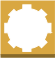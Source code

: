 <?xml version="1.0" encoding="UTF-8"?>
<dia:diagram xmlns:dia="http://www.lysator.liu.se/~alla/dia/">
  <dia:layer name="Fondo" visible="true" active="true">
    <dia:group>
      <dia:group>
        <dia:group>
          <dia:object type="Standard - Box" version="0" id="O0">
            <dia:attribute name="obj_pos">
              <dia:point val="1.156,1.095"/>
            </dia:attribute>
            <dia:attribute name="obj_bb">
              <dia:rectangle val="1.156,1.095;3.844,3.779"/>
            </dia:attribute>
            <dia:attribute name="elem_corner">
              <dia:point val="1.156,1.095"/>
            </dia:attribute>
            <dia:attribute name="elem_width">
              <dia:real val="2.688"/>
            </dia:attribute>
            <dia:attribute name="elem_height">
              <dia:real val="2.684"/>
            </dia:attribute>
            <dia:attribute name="border_width">
              <dia:real val="0"/>
            </dia:attribute>
            <dia:attribute name="border_color">
              <dia:color val="#d9a741"/>
            </dia:attribute>
            <dia:attribute name="inner_color">
              <dia:color val="#d9a741"/>
            </dia:attribute>
            <dia:attribute name="show_background">
              <dia:boolean val="true"/>
            </dia:attribute>
          </dia:object>
        </dia:group>
        <dia:group>
          <dia:object type="Standard - Box" version="0" id="O1">
            <dia:attribute name="obj_pos">
              <dia:point val="1.156,3.779"/>
            </dia:attribute>
            <dia:attribute name="obj_bb">
              <dia:rectangle val="1.156,3.779;3.844,3.905"/>
            </dia:attribute>
            <dia:attribute name="elem_corner">
              <dia:point val="1.156,3.779"/>
            </dia:attribute>
            <dia:attribute name="elem_width">
              <dia:real val="2.688"/>
            </dia:attribute>
            <dia:attribute name="elem_height">
              <dia:real val="0.126"/>
            </dia:attribute>
            <dia:attribute name="border_width">
              <dia:real val="0"/>
            </dia:attribute>
            <dia:attribute name="border_color">
              <dia:color val="#876929"/>
            </dia:attribute>
            <dia:attribute name="inner_color">
              <dia:color val="#876929"/>
            </dia:attribute>
            <dia:attribute name="show_background">
              <dia:boolean val="true"/>
            </dia:attribute>
          </dia:object>
        </dia:group>
        <dia:object type="Standard - Beziergon" version="0" id="O2">
          <dia:attribute name="obj_pos">
            <dia:point val="3.654,2.683"/>
          </dia:attribute>
          <dia:attribute name="obj_bb">
            <dia:rectangle val="1.344,1.286;3.656,3.618"/>
          </dia:attribute>
          <dia:attribute name="bez_points">
            <dia:point val="3.654,2.683"/>
            <dia:point val="3.654,2.211"/>
            <dia:point val="3.654,2.683"/>
            <dia:point val="3.654,2.211"/>
            <dia:point val="3.473,2.211"/>
            <dia:point val="3.654,2.211"/>
            <dia:point val="3.473,2.211"/>
            <dia:point val="3.448,2.117"/>
            <dia:point val="3.395,1.988"/>
            <dia:point val="3.32,1.877"/>
            <dia:point val="3.446,1.772"/>
            <dia:point val="3.32,1.877"/>
            <dia:point val="3.446,1.772"/>
            <dia:point val="3.171,1.508"/>
            <dia:point val="3.446,1.772"/>
            <dia:point val="3.171,1.508"/>
            <dia:point val="3.039,1.639"/>
            <dia:point val="3.171,1.508"/>
            <dia:point val="3.039,1.639"/>
            <dia:point val="2.926,1.564"/>
            <dia:point val="2.816,1.516"/>
            <dia:point val="2.654,1.491"/>
            <dia:point val="2.654,1.286"/>
            <dia:point val="2.654,1.491"/>
            <dia:point val="2.654,1.286"/>
            <dia:point val="2.246,1.286"/>
            <dia:point val="2.654,1.286"/>
            <dia:point val="2.246,1.286"/>
            <dia:point val="2.246,1.496"/>
            <dia:point val="2.246,1.286"/>
            <dia:point val="2.246,1.496"/>
            <dia:point val="2.151,1.522"/>
            <dia:point val="2.019,1.571"/>
            <dia:point val="1.916,1.639"/>
            <dia:point val="1.802,1.518"/>
            <dia:point val="1.916,1.639"/>
            <dia:point val="1.802,1.518"/>
            <dia:point val="1.53,1.792"/>
            <dia:point val="1.802,1.518"/>
            <dia:point val="1.53,1.792"/>
            <dia:point val="1.651,1.869"/>
            <dia:point val="1.53,1.792"/>
            <dia:point val="1.651,1.869"/>
            <dia:point val="1.573,1.982"/>
            <dia:point val="1.519,2.117"/>
            <dia:point val="1.493,2.211"/>
            <dia:point val="1.344,2.211"/>
            <dia:point val="1.493,2.211"/>
            <dia:point val="1.344,2.211"/>
            <dia:point val="1.344,2.683"/>
            <dia:point val="1.344,2.211"/>
            <dia:point val="1.344,2.683"/>
            <dia:point val="1.498,2.683"/>
            <dia:point val="1.344,2.683"/>
            <dia:point val="1.498,2.683"/>
            <dia:point val="1.524,2.806"/>
            <dia:point val="1.576,2.929"/>
            <dia:point val="1.647,3.034"/>
            <dia:point val="1.52,3.16"/>
            <dia:point val="1.647,3.034"/>
            <dia:point val="1.52,3.16"/>
            <dia:point val="1.795,3.433"/>
            <dia:point val="1.52,3.16"/>
            <dia:point val="1.795,3.433"/>
            <dia:point val="1.907,3.307"/>
            <dia:point val="1.795,3.433"/>
            <dia:point val="1.907,3.307"/>
            <dia:point val="2.013,3.377"/>
            <dia:point val="2.151,3.428"/>
            <dia:point val="2.246,3.455"/>
            <dia:point val="2.246,3.618"/>
            <dia:point val="2.246,3.455"/>
            <dia:point val="2.246,3.618"/>
            <dia:point val="2.654,3.618"/>
            <dia:point val="2.246,3.618"/>
            <dia:point val="2.654,3.618"/>
            <dia:point val="2.654,3.46"/>
            <dia:point val="2.654,3.618"/>
            <dia:point val="2.654,3.46"/>
            <dia:point val="2.816,3.434"/>
            <dia:point val="2.933,3.379"/>
            <dia:point val="3.047,3.301"/>
            <dia:point val="3.182,3.432"/>
            <dia:point val="3.047,3.301"/>
            <dia:point val="3.182,3.432"/>
            <dia:point val="3.459,3.159"/>
            <dia:point val="3.182,3.432"/>
            <dia:point val="3.459,3.159"/>
            <dia:point val="3.324,3.026"/>
            <dia:point val="3.459,3.159"/>
            <dia:point val="3.324,3.026"/>
            <dia:point val="3.393,2.923"/>
            <dia:point val="3.443,2.74"/>
            <dia:point val="3.469,2.683"/>
            <dia:point val="3.656,2.682"/>
            <dia:point val="3.469,2.683"/>
            <dia:point val="3.656,2.682"/>
            <dia:point val="3.654,2.683"/>
            <dia:point val="3.656,2.682"/>
          </dia:attribute>
          <dia:attribute name="corner_types">
            <dia:enum val="1961817864"/>
            <dia:enum val="0"/>
            <dia:enum val="0"/>
            <dia:enum val="0"/>
            <dia:enum val="0"/>
            <dia:enum val="0"/>
            <dia:enum val="0"/>
            <dia:enum val="0"/>
            <dia:enum val="0"/>
            <dia:enum val="0"/>
            <dia:enum val="0"/>
            <dia:enum val="0"/>
            <dia:enum val="0"/>
            <dia:enum val="0"/>
            <dia:enum val="0"/>
            <dia:enum val="0"/>
            <dia:enum val="0"/>
            <dia:enum val="0"/>
            <dia:enum val="0"/>
            <dia:enum val="0"/>
            <dia:enum val="0"/>
            <dia:enum val="0"/>
            <dia:enum val="0"/>
            <dia:enum val="0"/>
            <dia:enum val="0"/>
            <dia:enum val="0"/>
            <dia:enum val="0"/>
            <dia:enum val="0"/>
            <dia:enum val="0"/>
            <dia:enum val="0"/>
            <dia:enum val="0"/>
            <dia:enum val="0"/>
            <dia:enum val="0"/>
            <dia:enum val="0"/>
          </dia:attribute>
          <dia:attribute name="line_color">
            <dia:color val="#ffffff"/>
          </dia:attribute>
          <dia:attribute name="line_width">
            <dia:real val="0"/>
          </dia:attribute>
          <dia:attribute name="show_background">
            <dia:boolean val="true"/>
          </dia:attribute>
        </dia:object>
        <dia:object type="Standard - BezierLine" version="0" id="O3">
          <dia:attribute name="obj_pos">
            <dia:point val="2.478,3.166"/>
          </dia:attribute>
          <dia:attribute name="obj_bb">
            <dia:rectangle val="1.782,1.777;3.198,3.166"/>
          </dia:attribute>
          <dia:attribute name="bez_points">
            <dia:point val="2.478,3.166"/>
            <dia:point val="2.104,3.163"/>
            <dia:point val="1.791,2.854"/>
            <dia:point val="1.782,2.486"/>
            <dia:point val="1.773,2.094"/>
            <dia:point val="2.116,1.778"/>
            <dia:point val="2.483,1.777"/>
            <dia:point val="2.878,1.776"/>
            <dia:point val="3.202,2.095"/>
            <dia:point val="3.198,2.487"/>
            <dia:point val="3.193,2.865"/>
            <dia:point val="2.874,3.169"/>
            <dia:point val="2.478,3.166"/>
          </dia:attribute>
          <dia:attribute name="corner_types">
            <dia:enum val="0"/>
            <dia:enum val="0"/>
            <dia:enum val="0"/>
            <dia:enum val="0"/>
            <dia:enum val="0"/>
          </dia:attribute>
          <dia:attribute name="line_color">
            <dia:color val="#ffffff"/>
          </dia:attribute>
          <dia:attribute name="line_width">
            <dia:real val="0"/>
          </dia:attribute>
        </dia:object>
        <dia:object type="Standard - BezierLine" version="0" id="O4">
          <dia:attribute name="obj_pos">
            <dia:point val="2.892,2.452"/>
          </dia:attribute>
          <dia:attribute name="obj_bb">
            <dia:rectangle val="2.108,2.062;2.892,2.842"/>
          </dia:attribute>
          <dia:attribute name="bez_points">
            <dia:point val="2.892,2.452"/>
            <dia:point val="2.892,2.667"/>
            <dia:point val="2.716,2.842"/>
            <dia:point val="2.5,2.842"/>
            <dia:point val="2.283,2.842"/>
            <dia:point val="2.108,2.667"/>
            <dia:point val="2.108,2.452"/>
            <dia:point val="2.108,2.237"/>
            <dia:point val="2.283,2.062"/>
            <dia:point val="2.5,2.062"/>
            <dia:point val="2.716,2.062"/>
            <dia:point val="2.892,2.237"/>
            <dia:point val="2.892,2.452"/>
          </dia:attribute>
          <dia:attribute name="corner_types">
            <dia:enum val="0"/>
            <dia:enum val="0"/>
            <dia:enum val="0"/>
            <dia:enum val="0"/>
            <dia:enum val="0"/>
          </dia:attribute>
          <dia:attribute name="line_color">
            <dia:color val="#ffffff"/>
          </dia:attribute>
          <dia:attribute name="line_width">
            <dia:real val="0"/>
          </dia:attribute>
        </dia:object>
      </dia:group>
    </dia:group>
  </dia:layer>
</dia:diagram>
